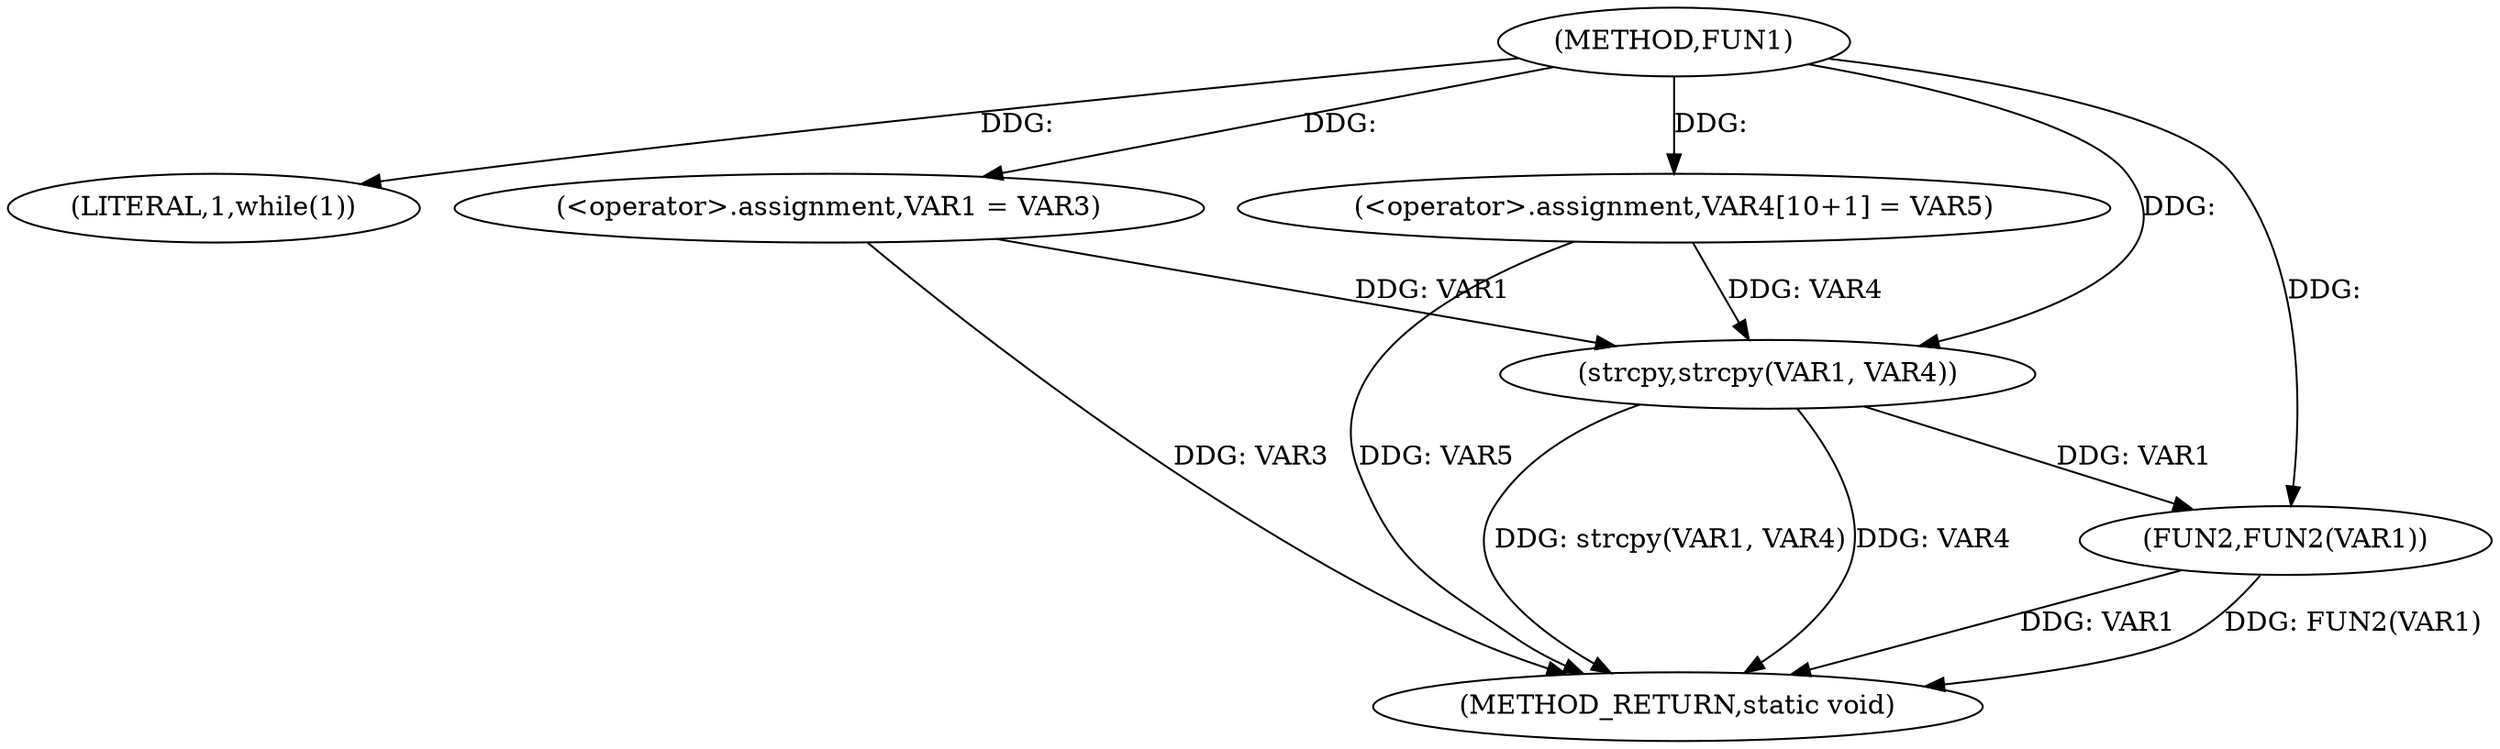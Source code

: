 digraph FUN1 {  
"1000100" [label = "(METHOD,FUN1)" ]
"1000122" [label = "(METHOD_RETURN,static void)" ]
"1000106" [label = "(LITERAL,1,while(1))" ]
"1000108" [label = "(<operator>.assignment,VAR1 = VAR3)" ]
"1000114" [label = "(<operator>.assignment,VAR4[10+1] = VAR5)" ]
"1000117" [label = "(strcpy,strcpy(VAR1, VAR4))" ]
"1000120" [label = "(FUN2,FUN2(VAR1))" ]
  "1000117" -> "1000122"  [ label = "DDG: strcpy(VAR1, VAR4)"] 
  "1000120" -> "1000122"  [ label = "DDG: VAR1"] 
  "1000117" -> "1000122"  [ label = "DDG: VAR4"] 
  "1000114" -> "1000122"  [ label = "DDG: VAR5"] 
  "1000108" -> "1000122"  [ label = "DDG: VAR3"] 
  "1000120" -> "1000122"  [ label = "DDG: FUN2(VAR1)"] 
  "1000100" -> "1000106"  [ label = "DDG: "] 
  "1000100" -> "1000108"  [ label = "DDG: "] 
  "1000100" -> "1000114"  [ label = "DDG: "] 
  "1000108" -> "1000117"  [ label = "DDG: VAR1"] 
  "1000100" -> "1000117"  [ label = "DDG: "] 
  "1000114" -> "1000117"  [ label = "DDG: VAR4"] 
  "1000117" -> "1000120"  [ label = "DDG: VAR1"] 
  "1000100" -> "1000120"  [ label = "DDG: "] 
}
